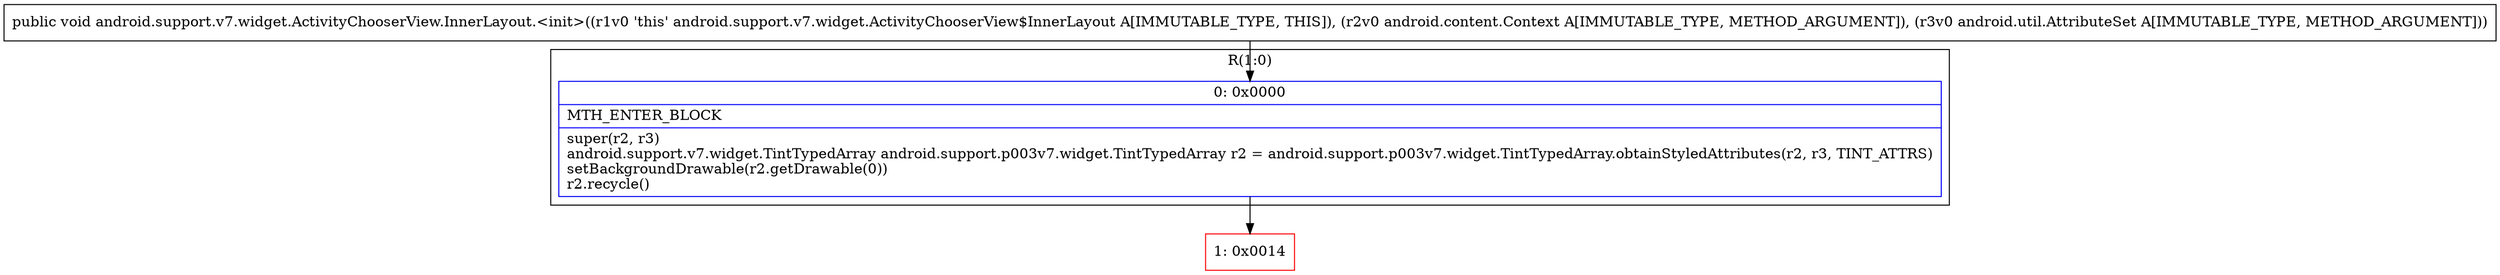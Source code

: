 digraph "CFG forandroid.support.v7.widget.ActivityChooserView.InnerLayout.\<init\>(Landroid\/content\/Context;Landroid\/util\/AttributeSet;)V" {
subgraph cluster_Region_1581095453 {
label = "R(1:0)";
node [shape=record,color=blue];
Node_0 [shape=record,label="{0\:\ 0x0000|MTH_ENTER_BLOCK\l|super(r2, r3)\landroid.support.v7.widget.TintTypedArray android.support.p003v7.widget.TintTypedArray r2 = android.support.p003v7.widget.TintTypedArray.obtainStyledAttributes(r2, r3, TINT_ATTRS)\lsetBackgroundDrawable(r2.getDrawable(0))\lr2.recycle()\l}"];
}
Node_1 [shape=record,color=red,label="{1\:\ 0x0014}"];
MethodNode[shape=record,label="{public void android.support.v7.widget.ActivityChooserView.InnerLayout.\<init\>((r1v0 'this' android.support.v7.widget.ActivityChooserView$InnerLayout A[IMMUTABLE_TYPE, THIS]), (r2v0 android.content.Context A[IMMUTABLE_TYPE, METHOD_ARGUMENT]), (r3v0 android.util.AttributeSet A[IMMUTABLE_TYPE, METHOD_ARGUMENT])) }"];
MethodNode -> Node_0;
Node_0 -> Node_1;
}

